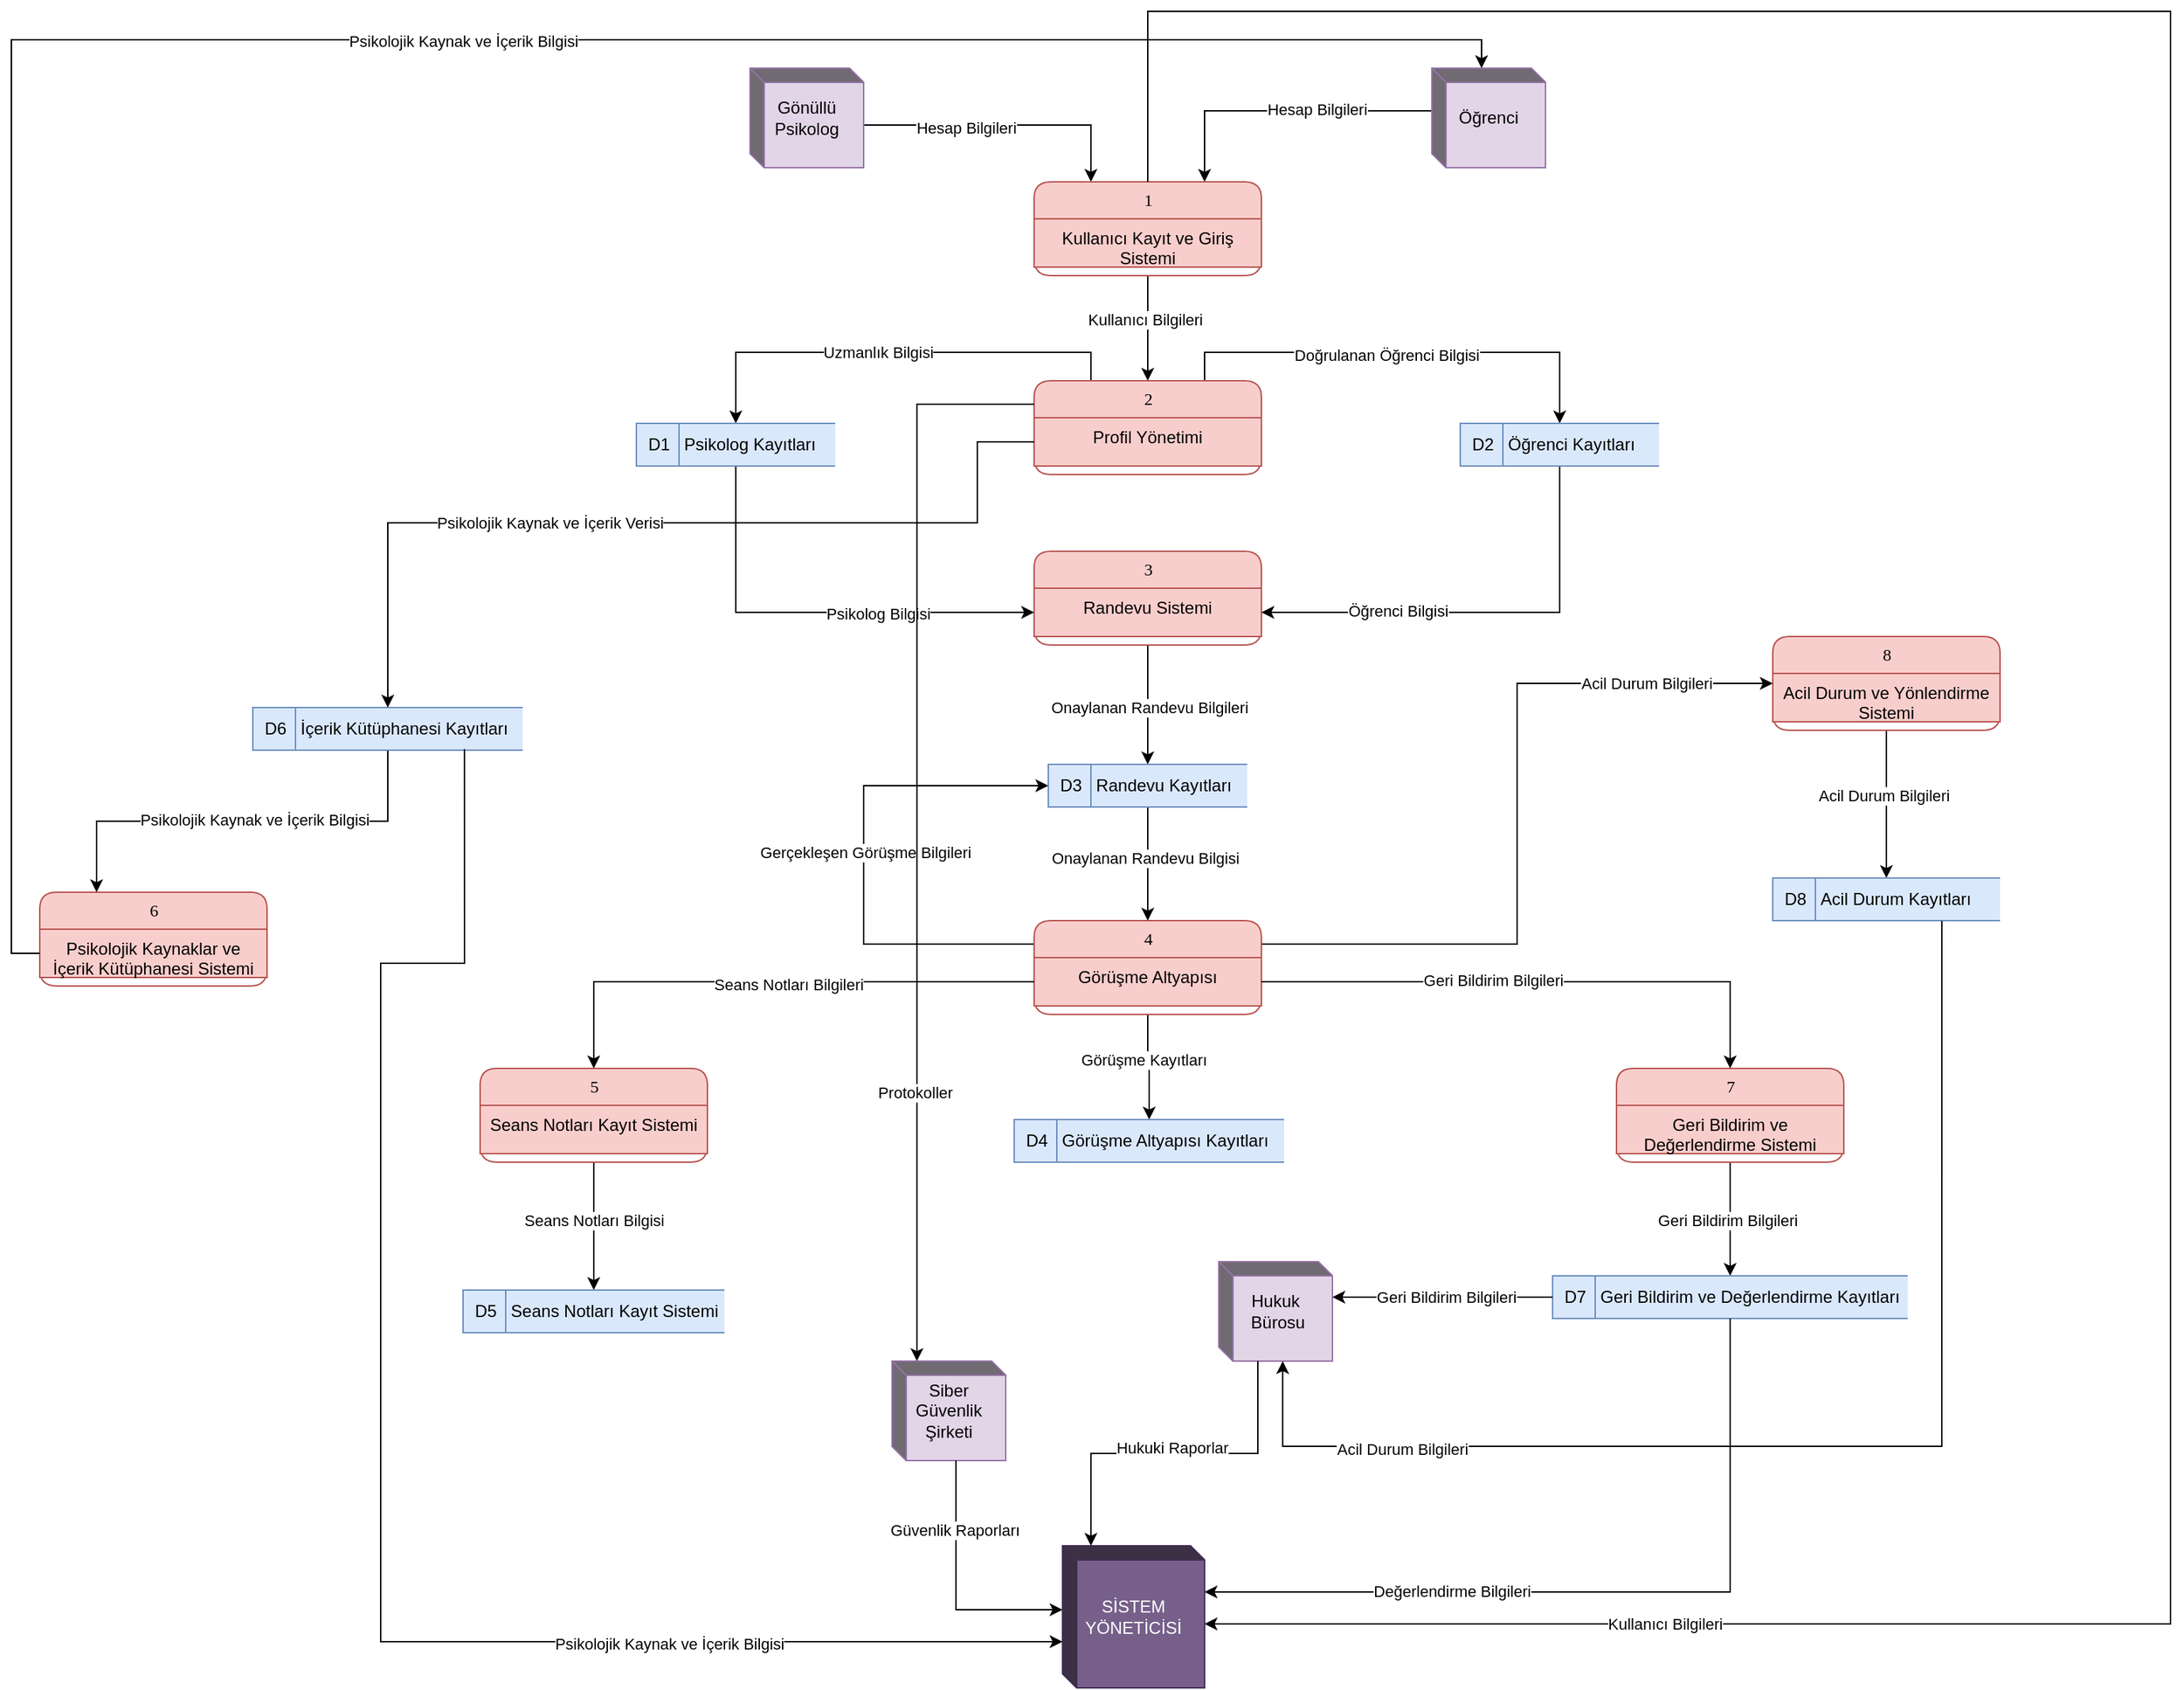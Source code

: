 <mxfile version="27.0.9">
  <diagram id="KlMNc7HRpvIrnLts7sLB" name="Sayfa -2">
    <mxGraphModel dx="1737" dy="993" grid="1" gridSize="10" guides="1" tooltips="1" connect="1" arrows="1" fold="1" page="1" pageScale="1" pageWidth="827" pageHeight="1169" math="0" shadow="0">
      <root>
        <mxCell id="0" />
        <mxCell id="1" parent="0" />
        <mxCell id="OAqG2o9K2Qx34fy1vq4E-19" style="edgeStyle=orthogonalEdgeStyle;rounded=0;orthogonalLoop=1;jettySize=auto;html=1;exitX=0;exitY=0;exitDx=80;exitDy=40;exitPerimeter=0;entryX=0.25;entryY=0;entryDx=0;entryDy=0;" parent="1" source="bO7nQDcHaXkIm7WtmJEK-1" target="OAqG2o9K2Qx34fy1vq4E-1" edge="1">
          <mxGeometry relative="1" as="geometry" />
        </mxCell>
        <mxCell id="OAqG2o9K2Qx34fy1vq4E-21" value="Hesap Bilgileri" style="edgeLabel;html=1;align=center;verticalAlign=middle;resizable=0;points=[];" parent="OAqG2o9K2Qx34fy1vq4E-19" vertex="1" connectable="0">
          <mxGeometry x="-0.285" y="-2" relative="1" as="geometry">
            <mxPoint as="offset" />
          </mxGeometry>
        </mxCell>
        <mxCell id="bO7nQDcHaXkIm7WtmJEK-1" value="&lt;font style=&quot;color: rgb(0, 0, 0);&quot;&gt;Gönüllü Psikolog&lt;/font&gt;" style="html=1;dashed=0;whiteSpace=wrap;shape=mxgraph.dfd.externalEntity;fillColor=#e1d5e7;strokeColor=#9673a6;" parent="1" vertex="1">
          <mxGeometry x="560" y="80" width="80" height="70" as="geometry" />
        </mxCell>
        <mxCell id="bO7nQDcHaXkIm7WtmJEK-2" value="Siber Güvenlik Şirketi" style="html=1;dashed=0;whiteSpace=wrap;shape=mxgraph.dfd.externalEntity;fillColor=#e1d5e7;strokeColor=#9673a6;" parent="1" vertex="1">
          <mxGeometry x="660" y="990" width="80" height="70" as="geometry" />
        </mxCell>
        <mxCell id="bO7nQDcHaXkIm7WtmJEK-3" value="Hukuk&lt;div&gt;&amp;nbsp;Bürosu&lt;/div&gt;" style="html=1;dashed=0;whiteSpace=wrap;shape=mxgraph.dfd.externalEntity;fillColor=#e1d5e7;strokeColor=#9673a6;" parent="1" vertex="1">
          <mxGeometry x="890" y="920" width="80" height="70" as="geometry" />
        </mxCell>
        <mxCell id="OAqG2o9K2Qx34fy1vq4E-20" style="edgeStyle=orthogonalEdgeStyle;rounded=0;orthogonalLoop=1;jettySize=auto;html=1;exitX=0;exitY=0;exitDx=0;exitDy=30;exitPerimeter=0;entryX=0.75;entryY=0;entryDx=0;entryDy=0;" parent="1" source="bO7nQDcHaXkIm7WtmJEK-4" target="OAqG2o9K2Qx34fy1vq4E-1" edge="1">
          <mxGeometry relative="1" as="geometry" />
        </mxCell>
        <mxCell id="OAqG2o9K2Qx34fy1vq4E-22" value="Hesap Bilgileri" style="edgeLabel;html=1;align=center;verticalAlign=middle;resizable=0;points=[];" parent="OAqG2o9K2Qx34fy1vq4E-20" vertex="1" connectable="0">
          <mxGeometry x="-0.229" y="-1" relative="1" as="geometry">
            <mxPoint as="offset" />
          </mxGeometry>
        </mxCell>
        <mxCell id="bO7nQDcHaXkIm7WtmJEK-4" value="&lt;font style=&quot;color: rgb(0, 0, 0);&quot;&gt;Öğrenci&lt;/font&gt;" style="html=1;dashed=0;whiteSpace=wrap;shape=mxgraph.dfd.externalEntity;fillColor=#e1d5e7;strokeColor=#9673a6;" parent="1" vertex="1">
          <mxGeometry x="1040" y="80" width="80" height="70" as="geometry" />
        </mxCell>
        <mxCell id="mX77F4h5eFxp48XToO7q-7" style="edgeStyle=orthogonalEdgeStyle;rounded=0;orthogonalLoop=1;jettySize=auto;html=1;exitX=0.5;exitY=1;exitDx=0;exitDy=0;entryX=0.5;entryY=0;entryDx=0;entryDy=0;" parent="1" source="OAqG2o9K2Qx34fy1vq4E-1" target="OAqG2o9K2Qx34fy1vq4E-17" edge="1">
          <mxGeometry relative="1" as="geometry" />
        </mxCell>
        <mxCell id="mX77F4h5eFxp48XToO7q-8" value="Kullanıcı Bilgileri" style="edgeLabel;html=1;align=center;verticalAlign=middle;resizable=0;points=[];" parent="mX77F4h5eFxp48XToO7q-7" vertex="1" connectable="0">
          <mxGeometry x="-0.182" y="-2" relative="1" as="geometry">
            <mxPoint as="offset" />
          </mxGeometry>
        </mxCell>
        <mxCell id="OAqG2o9K2Qx34fy1vq4E-1" value="&lt;font style=&quot;vertical-align: inherit;&quot;&gt;&lt;font style=&quot;vertical-align: inherit; color: rgb(0, 0, 0);&quot;&gt;1&lt;/font&gt;&lt;/font&gt;" style="swimlane;html=1;fontStyle=0;childLayout=stackLayout;horizontal=1;startSize=26;fillColor=#f8cecc;horizontalStack=0;resizeParent=1;resizeLast=0;collapsible=1;marginBottom=0;swimlaneFillColor=#ffffff;align=center;rounded=1;shadow=0;comic=0;labelBackgroundColor=none;strokeWidth=1;fontFamily=Verdana;fontSize=12;strokeColor=#b85450;" parent="1" vertex="1">
          <mxGeometry x="760" y="160" width="160" height="66" as="geometry" />
        </mxCell>
        <mxCell id="OAqG2o9K2Qx34fy1vq4E-2" value="&lt;font style=&quot;color: rgb(0, 0, 0);&quot;&gt;Kullanıcı Kayıt ve Giriş Sistemi&lt;/font&gt;" style="text;html=1;strokeColor=#b85450;fillColor=#f8cecc;spacingLeft=4;spacingRight=4;whiteSpace=wrap;overflow=hidden;rotatable=0;points=[[0,0.5],[1,0.5]];portConstraint=eastwest;align=center;" parent="OAqG2o9K2Qx34fy1vq4E-1" vertex="1">
          <mxGeometry y="26" width="160" height="34" as="geometry" />
        </mxCell>
        <mxCell id="mX77F4h5eFxp48XToO7q-76" style="edgeStyle=orthogonalEdgeStyle;rounded=0;orthogonalLoop=1;jettySize=auto;html=1;exitX=0.5;exitY=1;exitDx=0;exitDy=0;entryX=0.5;entryY=0;entryDx=0;entryDy=0;" parent="1" source="OAqG2o9K2Qx34fy1vq4E-5" target="pBKANki6Ar_sqbAcfOm--10" edge="1">
          <mxGeometry relative="1" as="geometry" />
        </mxCell>
        <mxCell id="mX77F4h5eFxp48XToO7q-77" value="Acil Durum Bilgileri" style="edgeLabel;html=1;align=center;verticalAlign=middle;resizable=0;points=[];" parent="mX77F4h5eFxp48XToO7q-76" vertex="1" connectable="0">
          <mxGeometry x="-0.118" y="-2" relative="1" as="geometry">
            <mxPoint as="offset" />
          </mxGeometry>
        </mxCell>
        <mxCell id="OAqG2o9K2Qx34fy1vq4E-5" value="&lt;font style=&quot;vertical-align: inherit;&quot;&gt;&lt;font style=&quot;vertical-align: inherit;&quot;&gt;8&lt;/font&gt;&lt;/font&gt;" style="swimlane;html=1;fontStyle=0;childLayout=stackLayout;horizontal=1;startSize=26;fillColor=#f8cecc;horizontalStack=0;resizeParent=1;resizeLast=0;collapsible=1;marginBottom=0;swimlaneFillColor=#ffffff;align=center;rounded=1;shadow=0;comic=0;labelBackgroundColor=none;strokeWidth=1;fontFamily=Verdana;fontSize=12;strokeColor=#b85450;" parent="1" vertex="1">
          <mxGeometry x="1280" y="480" width="160" height="66" as="geometry" />
        </mxCell>
        <mxCell id="OAqG2o9K2Qx34fy1vq4E-6" value="Acil Durum ve Yönlendirme Sistemi" style="text;html=1;strokeColor=#b85450;fillColor=#f8cecc;spacingLeft=4;spacingRight=4;whiteSpace=wrap;overflow=hidden;rotatable=0;points=[[0,0.5],[1,0.5]];portConstraint=eastwest;align=center;" parent="OAqG2o9K2Qx34fy1vq4E-5" vertex="1">
          <mxGeometry y="26" width="160" height="34" as="geometry" />
        </mxCell>
        <mxCell id="mX77F4h5eFxp48XToO7q-72" style="edgeStyle=orthogonalEdgeStyle;rounded=0;orthogonalLoop=1;jettySize=auto;html=1;exitX=0.5;exitY=1;exitDx=0;exitDy=0;entryX=0.5;entryY=0;entryDx=0;entryDy=0;" parent="1" source="OAqG2o9K2Qx34fy1vq4E-7" target="mX77F4h5eFxp48XToO7q-6" edge="1">
          <mxGeometry relative="1" as="geometry" />
        </mxCell>
        <mxCell id="mX77F4h5eFxp48XToO7q-73" value="Geri Bildirim Bilgileri" style="edgeLabel;html=1;align=center;verticalAlign=middle;resizable=0;points=[];" parent="mX77F4h5eFxp48XToO7q-72" vertex="1" connectable="0">
          <mxGeometry x="-0.018" y="-2" relative="1" as="geometry">
            <mxPoint y="1" as="offset" />
          </mxGeometry>
        </mxCell>
        <mxCell id="OAqG2o9K2Qx34fy1vq4E-7" value="&lt;font style=&quot;vertical-align: inherit;&quot;&gt;&lt;font style=&quot;vertical-align: inherit;&quot;&gt;7&lt;/font&gt;&lt;/font&gt;" style="swimlane;html=1;fontStyle=0;childLayout=stackLayout;horizontal=1;startSize=26;fillColor=#f8cecc;horizontalStack=0;resizeParent=1;resizeLast=0;collapsible=1;marginBottom=0;swimlaneFillColor=#ffffff;align=center;rounded=1;shadow=0;comic=0;labelBackgroundColor=none;strokeWidth=1;fontFamily=Verdana;fontSize=12;strokeColor=#b85450;" parent="1" vertex="1">
          <mxGeometry x="1170" y="784" width="160" height="66" as="geometry" />
        </mxCell>
        <mxCell id="OAqG2o9K2Qx34fy1vq4E-8" value="Geri Bildirim ve Değerlendirme Sistemi" style="text;html=1;strokeColor=#b85450;fillColor=#f8cecc;spacingLeft=4;spacingRight=4;whiteSpace=wrap;overflow=hidden;rotatable=0;points=[[0,0.5],[1,0.5]];portConstraint=eastwest;align=center;" parent="OAqG2o9K2Qx34fy1vq4E-7" vertex="1">
          <mxGeometry y="26" width="160" height="34" as="geometry" />
        </mxCell>
        <mxCell id="OAqG2o9K2Qx34fy1vq4E-9" value="&lt;font style=&quot;vertical-align: inherit;&quot;&gt;&lt;font style=&quot;vertical-align: inherit;&quot;&gt;6&lt;/font&gt;&lt;/font&gt;" style="swimlane;html=1;fontStyle=0;childLayout=stackLayout;horizontal=1;startSize=26;fillColor=#f8cecc;horizontalStack=0;resizeParent=1;resizeLast=0;collapsible=1;marginBottom=0;swimlaneFillColor=#ffffff;align=center;rounded=1;shadow=0;comic=0;labelBackgroundColor=none;strokeWidth=1;fontFamily=Verdana;fontSize=12;strokeColor=#b85450;" parent="1" vertex="1">
          <mxGeometry x="60" y="660" width="160" height="66" as="geometry" />
        </mxCell>
        <mxCell id="OAqG2o9K2Qx34fy1vq4E-10" value="Psikolojik Kaynaklar ve İçerik Kütüphanesi Sistemi" style="text;html=1;strokeColor=#b85450;fillColor=#f8cecc;spacingLeft=4;spacingRight=4;whiteSpace=wrap;overflow=hidden;rotatable=0;points=[[0,0.5],[1,0.5]];portConstraint=eastwest;align=center;" parent="OAqG2o9K2Qx34fy1vq4E-9" vertex="1">
          <mxGeometry y="26" width="160" height="34" as="geometry" />
        </mxCell>
        <mxCell id="mX77F4h5eFxp48XToO7q-68" style="edgeStyle=orthogonalEdgeStyle;rounded=0;orthogonalLoop=1;jettySize=auto;html=1;exitX=0.5;exitY=1;exitDx=0;exitDy=0;entryX=0.5;entryY=0;entryDx=0;entryDy=0;" parent="1" source="OAqG2o9K2Qx34fy1vq4E-11" target="pBKANki6Ar_sqbAcfOm--5" edge="1">
          <mxGeometry relative="1" as="geometry" />
        </mxCell>
        <mxCell id="mX77F4h5eFxp48XToO7q-69" value="Seans Notları Bilgisi" style="edgeLabel;html=1;align=center;verticalAlign=middle;resizable=0;points=[];" parent="mX77F4h5eFxp48XToO7q-68" vertex="1" connectable="0">
          <mxGeometry x="-0.071" relative="1" as="geometry">
            <mxPoint y="-1" as="offset" />
          </mxGeometry>
        </mxCell>
        <mxCell id="OAqG2o9K2Qx34fy1vq4E-11" value="&lt;font style=&quot;vertical-align: inherit;&quot;&gt;&lt;font style=&quot;vertical-align: inherit; color: rgb(0, 0, 0);&quot;&gt;5&lt;/font&gt;&lt;/font&gt;" style="swimlane;html=1;fontStyle=0;childLayout=stackLayout;horizontal=1;startSize=26;fillColor=#f8cecc;horizontalStack=0;resizeParent=1;resizeLast=0;collapsible=1;marginBottom=0;swimlaneFillColor=#ffffff;align=center;rounded=1;shadow=0;comic=0;labelBackgroundColor=none;strokeWidth=1;fontFamily=Verdana;fontSize=12;strokeColor=#b85450;" parent="1" vertex="1">
          <mxGeometry x="370" y="784" width="160" height="66" as="geometry" />
        </mxCell>
        <mxCell id="OAqG2o9K2Qx34fy1vq4E-12" value="&lt;font style=&quot;color: rgb(0, 0, 0);&quot;&gt;Seans Notları Kayıt Sistemi&lt;/font&gt;" style="text;html=1;strokeColor=#b85450;fillColor=#f8cecc;spacingLeft=4;spacingRight=4;whiteSpace=wrap;overflow=hidden;rotatable=0;points=[[0,0.5],[1,0.5]];portConstraint=eastwest;align=center;" parent="OAqG2o9K2Qx34fy1vq4E-11" vertex="1">
          <mxGeometry y="26" width="160" height="34" as="geometry" />
        </mxCell>
        <mxCell id="mX77F4h5eFxp48XToO7q-57" style="edgeStyle=orthogonalEdgeStyle;rounded=0;orthogonalLoop=1;jettySize=auto;html=1;exitX=0.5;exitY=1;exitDx=0;exitDy=0;" parent="1" source="OAqG2o9K2Qx34fy1vq4E-13" target="pBKANki6Ar_sqbAcfOm--4" edge="1">
          <mxGeometry relative="1" as="geometry" />
        </mxCell>
        <mxCell id="mX77F4h5eFxp48XToO7q-58" value="Görüşme Kayıtları" style="edgeLabel;html=1;align=center;verticalAlign=middle;resizable=0;points=[];" parent="mX77F4h5eFxp48XToO7q-57" vertex="1" connectable="0">
          <mxGeometry x="-0.148" y="-3" relative="1" as="geometry">
            <mxPoint as="offset" />
          </mxGeometry>
        </mxCell>
        <mxCell id="mX77F4h5eFxp48XToO7q-64" style="edgeStyle=orthogonalEdgeStyle;rounded=0;orthogonalLoop=1;jettySize=auto;html=1;exitX=0;exitY=0.25;exitDx=0;exitDy=0;entryX=0;entryY=0.5;entryDx=0;entryDy=0;" parent="1" source="OAqG2o9K2Qx34fy1vq4E-13" target="pBKANki6Ar_sqbAcfOm--3" edge="1">
          <mxGeometry relative="1" as="geometry">
            <Array as="points">
              <mxPoint x="640" y="696" />
              <mxPoint x="640" y="585" />
            </Array>
          </mxGeometry>
        </mxCell>
        <mxCell id="mX77F4h5eFxp48XToO7q-65" value="Gerçekleşen Görüşme Bilgileri" style="edgeLabel;html=1;align=center;verticalAlign=middle;resizable=0;points=[];" parent="mX77F4h5eFxp48XToO7q-64" vertex="1" connectable="0">
          <mxGeometry x="0.02" y="-1" relative="1" as="geometry">
            <mxPoint as="offset" />
          </mxGeometry>
        </mxCell>
        <mxCell id="mX77F4h5eFxp48XToO7q-74" style="edgeStyle=orthogonalEdgeStyle;rounded=0;orthogonalLoop=1;jettySize=auto;html=1;exitX=1;exitY=0.25;exitDx=0;exitDy=0;entryX=0;entryY=0.5;entryDx=0;entryDy=0;" parent="1" source="OAqG2o9K2Qx34fy1vq4E-13" target="OAqG2o9K2Qx34fy1vq4E-5" edge="1">
          <mxGeometry relative="1" as="geometry" />
        </mxCell>
        <mxCell id="mX77F4h5eFxp48XToO7q-75" value="Acil Durum Bilgileri" style="edgeLabel;html=1;align=center;verticalAlign=middle;resizable=0;points=[];" parent="mX77F4h5eFxp48XToO7q-74" vertex="1" connectable="0">
          <mxGeometry x="0.601" y="1" relative="1" as="geometry">
            <mxPoint x="19" y="1" as="offset" />
          </mxGeometry>
        </mxCell>
        <mxCell id="OAqG2o9K2Qx34fy1vq4E-13" value="&lt;font style=&quot;vertical-align: inherit;&quot;&gt;&lt;font style=&quot;vertical-align: inherit; color: rgb(0, 0, 0);&quot;&gt;4&lt;/font&gt;&lt;/font&gt;" style="swimlane;html=1;fontStyle=0;childLayout=stackLayout;horizontal=1;startSize=26;fillColor=#f8cecc;horizontalStack=0;resizeParent=1;resizeLast=0;collapsible=1;marginBottom=0;swimlaneFillColor=#ffffff;align=center;rounded=1;shadow=0;comic=0;labelBackgroundColor=none;strokeWidth=1;fontFamily=Verdana;fontSize=12;strokeColor=#b85450;" parent="1" vertex="1">
          <mxGeometry x="760" y="680" width="160" height="66" as="geometry" />
        </mxCell>
        <mxCell id="OAqG2o9K2Qx34fy1vq4E-14" value="&lt;font style=&quot;color: rgb(0, 0, 0);&quot;&gt;Görüşme Altyapısı&lt;/font&gt;" style="text;html=1;strokeColor=#b85450;fillColor=#f8cecc;spacingLeft=4;spacingRight=4;whiteSpace=wrap;overflow=hidden;rotatable=0;points=[[0,0.5],[1,0.5]];portConstraint=eastwest;align=center;" parent="OAqG2o9K2Qx34fy1vq4E-13" vertex="1">
          <mxGeometry y="26" width="160" height="34" as="geometry" />
        </mxCell>
        <mxCell id="mX77F4h5eFxp48XToO7q-53" style="edgeStyle=orthogonalEdgeStyle;rounded=0;orthogonalLoop=1;jettySize=auto;html=1;exitX=0.5;exitY=1;exitDx=0;exitDy=0;entryX=0.5;entryY=0;entryDx=0;entryDy=0;" parent="1" source="OAqG2o9K2Qx34fy1vq4E-15" target="pBKANki6Ar_sqbAcfOm--3" edge="1">
          <mxGeometry relative="1" as="geometry" />
        </mxCell>
        <mxCell id="mX77F4h5eFxp48XToO7q-54" value="Onaylanan Randevu Bilgileri" style="edgeLabel;html=1;align=center;verticalAlign=middle;resizable=0;points=[];" parent="mX77F4h5eFxp48XToO7q-53" vertex="1" connectable="0">
          <mxGeometry x="-0.242" relative="1" as="geometry">
            <mxPoint x="1" y="12" as="offset" />
          </mxGeometry>
        </mxCell>
        <mxCell id="OAqG2o9K2Qx34fy1vq4E-15" value="&lt;font style=&quot;vertical-align: inherit;&quot;&gt;&lt;font style=&quot;vertical-align: inherit; color: rgb(0, 0, 0);&quot;&gt;3&lt;/font&gt;&lt;/font&gt;" style="swimlane;html=1;fontStyle=0;childLayout=stackLayout;horizontal=1;startSize=26;fillColor=#f8cecc;horizontalStack=0;resizeParent=1;resizeLast=0;collapsible=1;marginBottom=0;swimlaneFillColor=#ffffff;align=center;rounded=1;shadow=0;comic=0;labelBackgroundColor=none;strokeWidth=1;fontFamily=Verdana;fontSize=12;strokeColor=#b85450;" parent="1" vertex="1">
          <mxGeometry x="760" y="420" width="160" height="66" as="geometry" />
        </mxCell>
        <mxCell id="OAqG2o9K2Qx34fy1vq4E-16" value="&lt;font style=&quot;color: rgb(0, 0, 0);&quot;&gt;Randevu Sistemi&lt;/font&gt;" style="text;html=1;strokeColor=#b85450;fillColor=#f8cecc;spacingLeft=4;spacingRight=4;whiteSpace=wrap;overflow=hidden;rotatable=0;points=[[0,0.5],[1,0.5]];portConstraint=eastwest;align=center;" parent="OAqG2o9K2Qx34fy1vq4E-15" vertex="1">
          <mxGeometry y="26" width="160" height="34" as="geometry" />
        </mxCell>
        <mxCell id="mX77F4h5eFxp48XToO7q-44" style="edgeStyle=orthogonalEdgeStyle;rounded=0;orthogonalLoop=1;jettySize=auto;html=1;exitX=0.25;exitY=0;exitDx=0;exitDy=0;entryX=0.5;entryY=0;entryDx=0;entryDy=0;" parent="1" source="OAqG2o9K2Qx34fy1vq4E-17" target="pBKANki6Ar_sqbAcfOm--1" edge="1">
          <mxGeometry relative="1" as="geometry" />
        </mxCell>
        <mxCell id="mX77F4h5eFxp48XToO7q-45" value="Uzmanlık Bilgisi" style="edgeLabel;html=1;align=center;verticalAlign=middle;resizable=0;points=[];" parent="mX77F4h5eFxp48XToO7q-44" vertex="1" connectable="0">
          <mxGeometry x="0.217" y="1" relative="1" as="geometry">
            <mxPoint x="24" y="-1" as="offset" />
          </mxGeometry>
        </mxCell>
        <mxCell id="mX77F4h5eFxp48XToO7q-46" style="edgeStyle=orthogonalEdgeStyle;rounded=0;orthogonalLoop=1;jettySize=auto;html=1;exitX=0.75;exitY=0;exitDx=0;exitDy=0;entryX=0.5;entryY=0;entryDx=0;entryDy=0;" parent="1" source="OAqG2o9K2Qx34fy1vq4E-17" target="lLwth3mM4IuV6QsXhPrZ-1" edge="1">
          <mxGeometry relative="1" as="geometry" />
        </mxCell>
        <mxCell id="mX77F4h5eFxp48XToO7q-47" value="Doğrulanan Öğrenci Bilgisi" style="edgeLabel;html=1;align=center;verticalAlign=middle;resizable=0;points=[];" parent="mX77F4h5eFxp48XToO7q-46" vertex="1" connectable="0">
          <mxGeometry x="-0.074" y="-2" relative="1" as="geometry">
            <mxPoint as="offset" />
          </mxGeometry>
        </mxCell>
        <mxCell id="OAqG2o9K2Qx34fy1vq4E-17" value="&lt;font style=&quot;vertical-align: inherit;&quot;&gt;&lt;font style=&quot;vertical-align: inherit; color: rgb(0, 0, 0);&quot;&gt;2&lt;/font&gt;&lt;/font&gt;" style="swimlane;html=1;fontStyle=0;childLayout=stackLayout;horizontal=1;startSize=26;fillColor=#f8cecc;horizontalStack=0;resizeParent=1;resizeLast=0;collapsible=1;marginBottom=0;swimlaneFillColor=#ffffff;align=center;rounded=1;shadow=0;comic=0;labelBackgroundColor=none;strokeWidth=1;fontFamily=Verdana;fontSize=12;strokeColor=#b85450;" parent="1" vertex="1">
          <mxGeometry x="760" y="300" width="160" height="66" as="geometry" />
        </mxCell>
        <mxCell id="OAqG2o9K2Qx34fy1vq4E-18" value="&lt;font style=&quot;color: rgb(0, 0, 0);&quot;&gt;Profil Yönetimi&lt;/font&gt;" style="text;html=1;strokeColor=#b85450;fillColor=#f8cecc;spacingLeft=4;spacingRight=4;whiteSpace=wrap;overflow=hidden;rotatable=0;points=[[0,0.5],[1,0.5]];portConstraint=eastwest;align=center;" parent="OAqG2o9K2Qx34fy1vq4E-17" vertex="1">
          <mxGeometry y="26" width="160" height="34" as="geometry" />
        </mxCell>
        <mxCell id="mX77F4h5eFxp48XToO7q-49" style="edgeStyle=orthogonalEdgeStyle;rounded=0;orthogonalLoop=1;jettySize=auto;html=1;exitX=0.5;exitY=1;exitDx=0;exitDy=0;entryX=0;entryY=0.5;entryDx=0;entryDy=0;" parent="1" source="pBKANki6Ar_sqbAcfOm--1" target="OAqG2o9K2Qx34fy1vq4E-16" edge="1">
          <mxGeometry relative="1" as="geometry" />
        </mxCell>
        <mxCell id="mX77F4h5eFxp48XToO7q-51" value="Psikolog Bilgisi" style="edgeLabel;html=1;align=center;verticalAlign=middle;resizable=0;points=[];" parent="mX77F4h5eFxp48XToO7q-49" vertex="1" connectable="0">
          <mxGeometry x="0.212" y="-1" relative="1" as="geometry">
            <mxPoint x="13" as="offset" />
          </mxGeometry>
        </mxCell>
        <mxCell id="pBKANki6Ar_sqbAcfOm--1" value="&lt;font style=&quot;vertical-align: inherit;&quot;&gt;&lt;font style=&quot;vertical-align: inherit; color: rgb(0, 0, 0);&quot;&gt;&amp;nbsp;D1&amp;nbsp; &amp;nbsp;Psikolog Kayıtları&lt;/font&gt;&lt;/font&gt;" style="html=1;dashed=0;whiteSpace=wrap;shape=mxgraph.dfd.dataStoreID;align=left;spacingLeft=3;points=[[0,0],[0.5,0],[1,0],[0,0.5],[1,0.5],[0,1],[0.5,1],[1,1]];fillColor=#dae8fc;strokeColor=#6c8ebf;" parent="1" vertex="1">
          <mxGeometry x="480" y="330" width="140" height="30" as="geometry" />
        </mxCell>
        <mxCell id="mX77F4h5eFxp48XToO7q-55" style="edgeStyle=orthogonalEdgeStyle;rounded=0;orthogonalLoop=1;jettySize=auto;html=1;exitX=0.5;exitY=1;exitDx=0;exitDy=0;entryX=0.5;entryY=0;entryDx=0;entryDy=0;" parent="1" source="pBKANki6Ar_sqbAcfOm--3" target="OAqG2o9K2Qx34fy1vq4E-13" edge="1">
          <mxGeometry relative="1" as="geometry" />
        </mxCell>
        <mxCell id="mX77F4h5eFxp48XToO7q-56" value="Onaylanan Randevu Bilgisi" style="edgeLabel;html=1;align=center;verticalAlign=middle;resizable=0;points=[];" parent="mX77F4h5eFxp48XToO7q-55" vertex="1" connectable="0">
          <mxGeometry x="-0.082" y="-2" relative="1" as="geometry">
            <mxPoint y="-1" as="offset" />
          </mxGeometry>
        </mxCell>
        <mxCell id="pBKANki6Ar_sqbAcfOm--3" value="&lt;font style=&quot;vertical-align: inherit;&quot;&gt;&lt;font style=&quot;vertical-align: inherit; color: rgb(0, 0, 0);&quot;&gt;&amp;nbsp;D3&amp;nbsp; &amp;nbsp;Randevu Kayıtları&lt;/font&gt;&lt;/font&gt;" style="html=1;dashed=0;whiteSpace=wrap;shape=mxgraph.dfd.dataStoreID;align=left;spacingLeft=3;points=[[0,0],[0.5,0],[1,0],[0,0.5],[1,0.5],[0,1],[0.5,1],[1,1]];fillColor=#dae8fc;strokeColor=#6c8ebf;" parent="1" vertex="1">
          <mxGeometry x="770" y="570" width="140" height="30" as="geometry" />
        </mxCell>
        <mxCell id="pBKANki6Ar_sqbAcfOm--4" value="&lt;font style=&quot;vertical-align: inherit;&quot;&gt;&lt;font style=&quot;vertical-align: inherit;&quot;&gt;&amp;nbsp;D4&amp;nbsp; &amp;nbsp;Görüşme Altyapısı Kayıtları&lt;/font&gt;&lt;/font&gt;" style="html=1;dashed=0;whiteSpace=wrap;shape=mxgraph.dfd.dataStoreID;align=left;spacingLeft=3;points=[[0,0],[0.5,0],[1,0],[0,0.5],[1,0.5],[0,1],[0.5,1],[1,1]];fillColor=#dae8fc;strokeColor=#6c8ebf;" parent="1" vertex="1">
          <mxGeometry x="746" y="820" width="190" height="30" as="geometry" />
        </mxCell>
        <mxCell id="pBKANki6Ar_sqbAcfOm--5" value="&lt;font style=&quot;vertical-align: inherit;&quot;&gt;&lt;font style=&quot;vertical-align: inherit;&quot;&gt;&amp;nbsp;D5&amp;nbsp; &amp;nbsp;Seans Notları Kayıt Sistemi&lt;/font&gt;&lt;/font&gt;" style="html=1;dashed=0;whiteSpace=wrap;shape=mxgraph.dfd.dataStoreID;align=left;spacingLeft=3;points=[[0,0],[0.5,0],[1,0],[0,0.5],[1,0.5],[0,1],[0.5,1],[1,1]];fillColor=#dae8fc;strokeColor=#6c8ebf;" parent="1" vertex="1">
          <mxGeometry x="358" y="940" width="184" height="30" as="geometry" />
        </mxCell>
        <mxCell id="CJ_kTLJvlTzIpYsZcJ9t-1" style="edgeStyle=orthogonalEdgeStyle;rounded=0;orthogonalLoop=1;jettySize=auto;html=1;exitX=0.5;exitY=1;exitDx=0;exitDy=0;entryX=0.25;entryY=0;entryDx=0;entryDy=0;" parent="1" source="pBKANki6Ar_sqbAcfOm--6" target="OAqG2o9K2Qx34fy1vq4E-9" edge="1">
          <mxGeometry relative="1" as="geometry" />
        </mxCell>
        <mxCell id="CJ_kTLJvlTzIpYsZcJ9t-2" value="Psikolojik Kaynak ve İçerik Bilgisi" style="edgeLabel;html=1;align=center;verticalAlign=middle;resizable=0;points=[];" parent="CJ_kTLJvlTzIpYsZcJ9t-1" vertex="1" connectable="0">
          <mxGeometry x="0.031" y="-1" relative="1" as="geometry">
            <mxPoint x="13" as="offset" />
          </mxGeometry>
        </mxCell>
        <mxCell id="pBKANki6Ar_sqbAcfOm--6" value="&lt;font style=&quot;vertical-align: inherit;&quot;&gt;&lt;font style=&quot;vertical-align: inherit;&quot;&gt;&amp;nbsp;D6&amp;nbsp; &amp;nbsp;İçerik Kütüphanesi Kayıtları&lt;/font&gt;&lt;/font&gt;" style="html=1;dashed=0;whiteSpace=wrap;shape=mxgraph.dfd.dataStoreID;align=left;spacingLeft=3;points=[[0,0],[0.5,0],[1,0],[0,0.5],[1,0.5],[0,1],[0.5,1],[1,1]];fillColor=#dae8fc;strokeColor=#6c8ebf;" parent="1" vertex="1">
          <mxGeometry x="210" y="530" width="190" height="30" as="geometry" />
        </mxCell>
        <mxCell id="pBKANki6Ar_sqbAcfOm--10" value="&lt;font style=&quot;vertical-align: inherit;&quot;&gt;&lt;font style=&quot;vertical-align: inherit;&quot;&gt;&amp;nbsp;D8&amp;nbsp; &amp;nbsp;Acil Durum Kayıtları&lt;/font&gt;&lt;/font&gt;" style="html=1;dashed=0;whiteSpace=wrap;shape=mxgraph.dfd.dataStoreID;align=left;spacingLeft=3;points=[[0,0],[0.5,0],[1,0],[0,0.5],[1,0.5],[0,1],[0.5,1],[1,1]];fillColor=#dae8fc;strokeColor=#6c8ebf;" parent="1" vertex="1">
          <mxGeometry x="1280" y="650" width="160" height="30" as="geometry" />
        </mxCell>
        <mxCell id="mX77F4h5eFxp48XToO7q-50" style="edgeStyle=orthogonalEdgeStyle;rounded=0;orthogonalLoop=1;jettySize=auto;html=1;exitX=0.5;exitY=1;exitDx=0;exitDy=0;entryX=1;entryY=0.5;entryDx=0;entryDy=0;" parent="1" source="lLwth3mM4IuV6QsXhPrZ-1" target="OAqG2o9K2Qx34fy1vq4E-16" edge="1">
          <mxGeometry relative="1" as="geometry" />
        </mxCell>
        <mxCell id="mX77F4h5eFxp48XToO7q-52" value="Öğrenci Bilgisi" style="edgeLabel;html=1;align=center;verticalAlign=middle;resizable=0;points=[];" parent="mX77F4h5eFxp48XToO7q-50" vertex="1" connectable="0">
          <mxGeometry x="0.382" y="-1" relative="1" as="geometry">
            <mxPoint x="-1" as="offset" />
          </mxGeometry>
        </mxCell>
        <mxCell id="lLwth3mM4IuV6QsXhPrZ-1" value="&lt;font style=&quot;vertical-align: inherit;&quot;&gt;&lt;font style=&quot;vertical-align: inherit; color: rgb(0, 0, 0);&quot;&gt;&amp;nbsp;D2&amp;nbsp; &amp;nbsp;Öğrenci Kayıtları&lt;/font&gt;&lt;/font&gt;" style="html=1;dashed=0;whiteSpace=wrap;shape=mxgraph.dfd.dataStoreID;align=left;spacingLeft=3;points=[[0,0],[0.5,0],[1,0],[0,0.5],[1,0.5],[0,1],[0.5,1],[1,1]];fillColor=#dae8fc;strokeColor=#6c8ebf;" parent="1" vertex="1">
          <mxGeometry x="1060" y="330" width="140" height="30" as="geometry" />
        </mxCell>
        <mxCell id="iLiN7JESbPQlF-Kw96on-1" value="&lt;font style=&quot;vertical-align: inherit;&quot;&gt;&lt;font style=&quot;vertical-align: inherit;&quot;&gt;&lt;font style=&quot;vertical-align: inherit;&quot;&gt;&lt;font style=&quot;vertical-align: inherit;&quot;&gt;SİSTEM&lt;br&gt;YÖNETİCİSİ&lt;br&gt;&lt;/font&gt;&lt;/font&gt;&lt;/font&gt;&lt;/font&gt;" style="html=1;dashed=0;whiteSpace=wrap;shape=mxgraph.dfd.externalEntity;fillColor=#76608a;strokeColor=#432D57;fontColor=#ffffff;" parent="1" vertex="1">
          <mxGeometry x="780" y="1120" width="100" height="100" as="geometry" />
        </mxCell>
        <mxCell id="iLiN7JESbPQlF-Kw96on-2" style="edgeStyle=orthogonalEdgeStyle;rounded=0;orthogonalLoop=1;jettySize=auto;html=1;exitX=0.5;exitY=0;exitDx=0;exitDy=0;entryX=0;entryY=0;entryDx=100;entryDy=55;entryPerimeter=0;" parent="1" source="OAqG2o9K2Qx34fy1vq4E-1" target="iLiN7JESbPQlF-Kw96on-1" edge="1">
          <mxGeometry relative="1" as="geometry">
            <Array as="points">
              <mxPoint x="840" y="40" />
              <mxPoint x="1560" y="40" />
              <mxPoint x="1560" y="1175" />
            </Array>
          </mxGeometry>
        </mxCell>
        <mxCell id="iLiN7JESbPQlF-Kw96on-3" value="Kullanıcı Bilgileri" style="edgeLabel;html=1;align=center;verticalAlign=middle;resizable=0;points=[];" parent="iLiN7JESbPQlF-Kw96on-2" vertex="1" connectable="0">
          <mxGeometry x="0.756" relative="1" as="geometry">
            <mxPoint as="offset" />
          </mxGeometry>
        </mxCell>
        <mxCell id="mX77F4h5eFxp48XToO7q-6" value="&lt;font style=&quot;vertical-align: inherit;&quot;&gt;&lt;font style=&quot;vertical-align: inherit;&quot;&gt;&amp;nbsp;D7&amp;nbsp; &amp;nbsp;Geri Bildirim ve Değerlendirme Kayıtları&lt;/font&gt;&lt;/font&gt;" style="html=1;dashed=0;whiteSpace=wrap;shape=mxgraph.dfd.dataStoreID;align=left;spacingLeft=3;points=[[0,0],[0.5,0],[1,0],[0,0.5],[1,0.5],[0,1],[0.5,1],[1,1]];fillColor=#dae8fc;strokeColor=#6c8ebf;" parent="1" vertex="1">
          <mxGeometry x="1125" y="930" width="250" height="30" as="geometry" />
        </mxCell>
        <mxCell id="mX77F4h5eFxp48XToO7q-66" style="edgeStyle=orthogonalEdgeStyle;rounded=0;orthogonalLoop=1;jettySize=auto;html=1;exitX=0;exitY=0.5;exitDx=0;exitDy=0;entryX=0.5;entryY=0;entryDx=0;entryDy=0;" parent="1" source="OAqG2o9K2Qx34fy1vq4E-14" target="OAqG2o9K2Qx34fy1vq4E-11" edge="1">
          <mxGeometry relative="1" as="geometry" />
        </mxCell>
        <mxCell id="mX77F4h5eFxp48XToO7q-67" value="Seans Notları Bilgileri" style="edgeLabel;html=1;align=center;verticalAlign=middle;resizable=0;points=[];" parent="mX77F4h5eFxp48XToO7q-66" vertex="1" connectable="0">
          <mxGeometry x="-0.068" y="2" relative="1" as="geometry">
            <mxPoint as="offset" />
          </mxGeometry>
        </mxCell>
        <mxCell id="mX77F4h5eFxp48XToO7q-70" style="edgeStyle=orthogonalEdgeStyle;rounded=0;orthogonalLoop=1;jettySize=auto;html=1;exitX=1;exitY=0.5;exitDx=0;exitDy=0;" parent="1" source="OAqG2o9K2Qx34fy1vq4E-14" target="OAqG2o9K2Qx34fy1vq4E-7" edge="1">
          <mxGeometry relative="1" as="geometry" />
        </mxCell>
        <mxCell id="mX77F4h5eFxp48XToO7q-71" value="Geri Bildirim Bilgileri" style="edgeLabel;html=1;align=center;verticalAlign=middle;resizable=0;points=[];" parent="mX77F4h5eFxp48XToO7q-70" vertex="1" connectable="0">
          <mxGeometry x="-0.169" y="1" relative="1" as="geometry">
            <mxPoint as="offset" />
          </mxGeometry>
        </mxCell>
        <mxCell id="mX77F4h5eFxp48XToO7q-80" style="edgeStyle=orthogonalEdgeStyle;rounded=0;orthogonalLoop=1;jettySize=auto;html=1;exitX=0.5;exitY=1;exitDx=0;exitDy=0;entryX=0;entryY=0;entryDx=100;entryDy=32.5;entryPerimeter=0;" parent="1" source="mX77F4h5eFxp48XToO7q-6" target="iLiN7JESbPQlF-Kw96on-1" edge="1">
          <mxGeometry relative="1" as="geometry" />
        </mxCell>
        <mxCell id="mX77F4h5eFxp48XToO7q-81" value="Değerlendirme Bilgileri" style="edgeLabel;html=1;align=center;verticalAlign=middle;resizable=0;points=[];" parent="mX77F4h5eFxp48XToO7q-80" vertex="1" connectable="0">
          <mxGeometry x="0.384" y="-1" relative="1" as="geometry">
            <mxPoint as="offset" />
          </mxGeometry>
        </mxCell>
        <mxCell id="usQ6wCEwhaOHN17_QTzw-1" style="edgeStyle=orthogonalEdgeStyle;rounded=0;orthogonalLoop=1;jettySize=auto;html=1;exitX=0;exitY=0.5;exitDx=0;exitDy=0;entryX=0.5;entryY=0;entryDx=0;entryDy=0;" parent="1" source="OAqG2o9K2Qx34fy1vq4E-18" target="pBKANki6Ar_sqbAcfOm--6" edge="1">
          <mxGeometry relative="1" as="geometry">
            <mxPoint x="310" y="440" as="targetPoint" />
            <Array as="points">
              <mxPoint x="720" y="343" />
              <mxPoint x="720" y="400" />
              <mxPoint x="305" y="400" />
            </Array>
          </mxGeometry>
        </mxCell>
        <mxCell id="usQ6wCEwhaOHN17_QTzw-3" value="Psikolojik Kaynak ve İçerik Verisi" style="edgeLabel;html=1;align=center;verticalAlign=middle;resizable=0;points=[];" parent="usQ6wCEwhaOHN17_QTzw-1" vertex="1" connectable="0">
          <mxGeometry x="0.254" relative="1" as="geometry">
            <mxPoint x="4" as="offset" />
          </mxGeometry>
        </mxCell>
        <mxCell id="usQ6wCEwhaOHN17_QTzw-6" style="edgeStyle=orthogonalEdgeStyle;rounded=0;orthogonalLoop=1;jettySize=auto;html=1;exitX=0.744;exitY=1.008;exitDx=0;exitDy=0;entryX=0;entryY=0;entryDx=45;entryDy=70;entryPerimeter=0;exitPerimeter=0;" parent="1" source="pBKANki6Ar_sqbAcfOm--10" target="bO7nQDcHaXkIm7WtmJEK-3" edge="1">
          <mxGeometry relative="1" as="geometry">
            <Array as="points">
              <mxPoint x="1399" y="1050" />
              <mxPoint x="935" y="1050" />
            </Array>
          </mxGeometry>
        </mxCell>
        <mxCell id="usQ6wCEwhaOHN17_QTzw-7" value="Acil Durum Bilgileri" style="edgeLabel;html=1;align=center;verticalAlign=middle;resizable=0;points=[];" parent="usQ6wCEwhaOHN17_QTzw-6" vertex="1" connectable="0">
          <mxGeometry x="0.195" y="2" relative="1" as="geometry">
            <mxPoint x="-216" as="offset" />
          </mxGeometry>
        </mxCell>
        <mxCell id="usQ6wCEwhaOHN17_QTzw-13" style="edgeStyle=orthogonalEdgeStyle;rounded=0;orthogonalLoop=1;jettySize=auto;html=1;exitX=0;exitY=0.5;exitDx=0;exitDy=0;entryX=0;entryY=0;entryDx=80;entryDy=25;entryPerimeter=0;" parent="1" source="mX77F4h5eFxp48XToO7q-6" target="bO7nQDcHaXkIm7WtmJEK-3" edge="1">
          <mxGeometry relative="1" as="geometry" />
        </mxCell>
        <mxCell id="usQ6wCEwhaOHN17_QTzw-14" value="Geri Bildirim Bilgileri" style="edgeLabel;html=1;align=center;verticalAlign=middle;resizable=0;points=[];" parent="usQ6wCEwhaOHN17_QTzw-13" vertex="1" connectable="0">
          <mxGeometry x="0.242" y="-2" relative="1" as="geometry">
            <mxPoint x="21" y="2" as="offset" />
          </mxGeometry>
        </mxCell>
        <mxCell id="usQ6wCEwhaOHN17_QTzw-15" style="edgeStyle=orthogonalEdgeStyle;rounded=0;orthogonalLoop=1;jettySize=auto;html=1;exitX=0;exitY=0;exitDx=27.5;exitDy=70;exitPerimeter=0;" parent="1" source="bO7nQDcHaXkIm7WtmJEK-3" edge="1">
          <mxGeometry relative="1" as="geometry">
            <mxPoint x="800" y="1120" as="targetPoint" />
            <Array as="points">
              <mxPoint x="918" y="1055" />
              <mxPoint x="800" y="1055" />
              <mxPoint x="800" y="1120" />
            </Array>
          </mxGeometry>
        </mxCell>
        <mxCell id="usQ6wCEwhaOHN17_QTzw-16" value="Hukuki Raporlar" style="edgeLabel;html=1;align=center;verticalAlign=middle;resizable=0;points=[];" parent="usQ6wCEwhaOHN17_QTzw-15" vertex="1" connectable="0">
          <mxGeometry x="0.014" y="-4" relative="1" as="geometry">
            <mxPoint as="offset" />
          </mxGeometry>
        </mxCell>
        <mxCell id="usQ6wCEwhaOHN17_QTzw-17" style="edgeStyle=orthogonalEdgeStyle;rounded=0;orthogonalLoop=1;jettySize=auto;html=1;exitX=0;exitY=0;exitDx=45;exitDy=70;exitPerimeter=0;entryX=0;entryY=0;entryDx=0;entryDy=45;entryPerimeter=0;" parent="1" source="bO7nQDcHaXkIm7WtmJEK-2" target="iLiN7JESbPQlF-Kw96on-1" edge="1">
          <mxGeometry relative="1" as="geometry" />
        </mxCell>
        <mxCell id="usQ6wCEwhaOHN17_QTzw-18" value="Güvenlik Raporları" style="edgeLabel;html=1;align=center;verticalAlign=middle;resizable=0;points=[];" parent="usQ6wCEwhaOHN17_QTzw-17" vertex="1" connectable="0">
          <mxGeometry x="-0.462" y="-1" relative="1" as="geometry">
            <mxPoint as="offset" />
          </mxGeometry>
        </mxCell>
        <mxCell id="CJ_kTLJvlTzIpYsZcJ9t-3" style="edgeStyle=orthogonalEdgeStyle;rounded=0;orthogonalLoop=1;jettySize=auto;html=1;exitX=0;exitY=0.5;exitDx=0;exitDy=0;entryX=0;entryY=0;entryDx=35;entryDy=0;entryPerimeter=0;" parent="1" source="OAqG2o9K2Qx34fy1vq4E-10" target="bO7nQDcHaXkIm7WtmJEK-4" edge="1">
          <mxGeometry relative="1" as="geometry" />
        </mxCell>
        <mxCell id="CJ_kTLJvlTzIpYsZcJ9t-4" value="Psikolojik Kaynak ve İçerik Bilgisi" style="edgeLabel;html=1;align=center;verticalAlign=middle;resizable=0;points=[];" parent="CJ_kTLJvlTzIpYsZcJ9t-3" vertex="1" connectable="0">
          <mxGeometry x="0.142" y="-1" relative="1" as="geometry">
            <mxPoint as="offset" />
          </mxGeometry>
        </mxCell>
        <mxCell id="CJ_kTLJvlTzIpYsZcJ9t-5" style="edgeStyle=orthogonalEdgeStyle;rounded=0;orthogonalLoop=1;jettySize=auto;html=1;exitX=0.784;exitY=0.975;exitDx=0;exitDy=0;entryX=0;entryY=0;entryDx=0;entryDy=67.5;entryPerimeter=0;exitPerimeter=0;" parent="1" source="pBKANki6Ar_sqbAcfOm--6" target="iLiN7JESbPQlF-Kw96on-1" edge="1">
          <mxGeometry relative="1" as="geometry">
            <Array as="points">
              <mxPoint x="359" y="710" />
              <mxPoint x="300" y="710" />
              <mxPoint x="300" y="1188" />
            </Array>
          </mxGeometry>
        </mxCell>
        <mxCell id="CJ_kTLJvlTzIpYsZcJ9t-6" value="Psikolojik Kaynak ve İçerik Bilgisi" style="edgeLabel;html=1;align=center;verticalAlign=middle;resizable=0;points=[];" parent="CJ_kTLJvlTzIpYsZcJ9t-5" vertex="1" connectable="0">
          <mxGeometry x="0.525" y="-1" relative="1" as="geometry">
            <mxPoint as="offset" />
          </mxGeometry>
        </mxCell>
        <mxCell id="rO58IZEUEle4MKRZbQMk-1" style="edgeStyle=orthogonalEdgeStyle;rounded=0;orthogonalLoop=1;jettySize=auto;html=1;exitX=0;exitY=0.25;exitDx=0;exitDy=0;entryX=0;entryY=0;entryDx=17.5;entryDy=0;entryPerimeter=0;" edge="1" parent="1" source="OAqG2o9K2Qx34fy1vq4E-17" target="bO7nQDcHaXkIm7WtmJEK-2">
          <mxGeometry relative="1" as="geometry" />
        </mxCell>
        <mxCell id="rO58IZEUEle4MKRZbQMk-2" value="Protokoller" style="edgeLabel;html=1;align=center;verticalAlign=middle;resizable=0;points=[];" vertex="1" connectable="0" parent="rO58IZEUEle4MKRZbQMk-1">
          <mxGeometry x="0.496" y="-2" relative="1" as="geometry">
            <mxPoint y="1" as="offset" />
          </mxGeometry>
        </mxCell>
      </root>
    </mxGraphModel>
  </diagram>
</mxfile>

